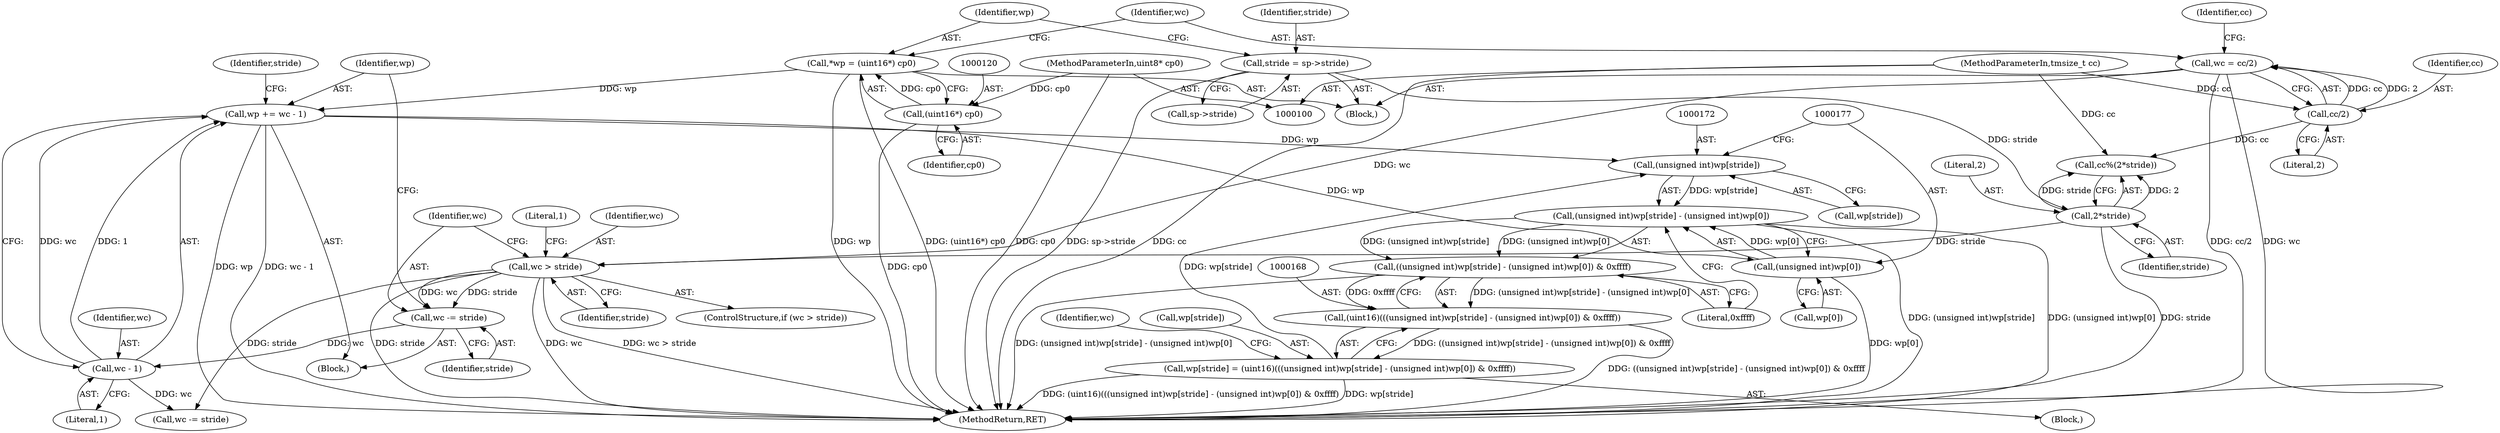 digraph "0_libtiff_3ca657a8793dd011bf869695d72ad31c779c3cc1_8@array" {
"1000171" [label="(Call,(unsigned int)wp[stride])"];
"1000163" [label="(Call,wp[stride] = (uint16)(((unsigned int)wp[stride] - (unsigned int)wp[0]) & 0xffff))"];
"1000167" [label="(Call,(uint16)(((unsigned int)wp[stride] - (unsigned int)wp[0]) & 0xffff))"];
"1000169" [label="(Call,((unsigned int)wp[stride] - (unsigned int)wp[0]) & 0xffff)"];
"1000170" [label="(Call,(unsigned int)wp[stride] - (unsigned int)wp[0])"];
"1000171" [label="(Call,(unsigned int)wp[stride])"];
"1000154" [label="(Call,wp += wc - 1)"];
"1000156" [label="(Call,wc - 1)"];
"1000151" [label="(Call,wc -= stride)"];
"1000147" [label="(Call,wc > stride)"];
"1000123" [label="(Call,wc = cc/2)"];
"1000125" [label="(Call,cc/2)"];
"1000103" [label="(MethodParameterIn,tmsize_t cc)"];
"1000132" [label="(Call,2*stride)"];
"1000111" [label="(Call,stride = sp->stride)"];
"1000117" [label="(Call,*wp = (uint16*) cp0)"];
"1000119" [label="(Call,(uint16*) cp0)"];
"1000102" [label="(MethodParameterIn,uint8* cp0)"];
"1000176" [label="(Call,(unsigned int)wp[0])"];
"1000157" [label="(Identifier,wc)"];
"1000154" [label="(Call,wp += wc - 1)"];
"1000162" [label="(Identifier,stride)"];
"1000117" [label="(Call,*wp = (uint16*) cp0)"];
"1000119" [label="(Call,(uint16*) cp0)"];
"1000183" [label="(Identifier,wc)"];
"1000153" [label="(Identifier,stride)"];
"1000156" [label="(Call,wc - 1)"];
"1000103" [label="(MethodParameterIn,tmsize_t cc)"];
"1000123" [label="(Call,wc = cc/2)"];
"1000163" [label="(Call,wp[stride] = (uint16)(((unsigned int)wp[stride] - (unsigned int)wp[0]) & 0xffff))"];
"1000155" [label="(Identifier,wp)"];
"1000173" [label="(Call,wp[stride])"];
"1000118" [label="(Identifier,wp)"];
"1000170" [label="(Call,(unsigned int)wp[stride] - (unsigned int)wp[0])"];
"1000161" [label="(Block,)"];
"1000176" [label="(Call,(unsigned int)wp[0])"];
"1000150" [label="(Block,)"];
"1000151" [label="(Call,wc -= stride)"];
"1000113" [label="(Call,sp->stride)"];
"1000164" [label="(Call,wp[stride])"];
"1000124" [label="(Identifier,wc)"];
"1000147" [label="(Call,wc > stride)"];
"1000111" [label="(Call,stride = sp->stride)"];
"1000169" [label="(Call,((unsigned int)wp[stride] - (unsigned int)wp[0]) & 0xffff)"];
"1000112" [label="(Identifier,stride)"];
"1000131" [label="(Identifier,cc)"];
"1000133" [label="(Literal,2)"];
"1000134" [label="(Identifier,stride)"];
"1000149" [label="(Identifier,stride)"];
"1000104" [label="(Block,)"];
"1000189" [label="(Literal,1)"];
"1000152" [label="(Identifier,wc)"];
"1000126" [label="(Identifier,cc)"];
"1000102" [label="(MethodParameterIn,uint8* cp0)"];
"1000178" [label="(Call,wp[0])"];
"1000132" [label="(Call,2*stride)"];
"1000158" [label="(Literal,1)"];
"1000125" [label="(Call,cc/2)"];
"1000167" [label="(Call,(uint16)(((unsigned int)wp[stride] - (unsigned int)wp[0]) & 0xffff))"];
"1000127" [label="(Literal,2)"];
"1000148" [label="(Identifier,wc)"];
"1000171" [label="(Call,(unsigned int)wp[stride])"];
"1000146" [label="(ControlStructure,if (wc > stride))"];
"1000130" [label="(Call,cc%(2*stride))"];
"1000181" [label="(Literal,0xffff)"];
"1000121" [label="(Identifier,cp0)"];
"1000182" [label="(Call,wc -= stride)"];
"1000190" [label="(MethodReturn,RET)"];
"1000171" -> "1000170"  [label="AST: "];
"1000171" -> "1000173"  [label="CFG: "];
"1000172" -> "1000171"  [label="AST: "];
"1000173" -> "1000171"  [label="AST: "];
"1000177" -> "1000171"  [label="CFG: "];
"1000171" -> "1000170"  [label="DDG: wp[stride]"];
"1000163" -> "1000171"  [label="DDG: wp[stride]"];
"1000154" -> "1000171"  [label="DDG: wp"];
"1000163" -> "1000161"  [label="AST: "];
"1000163" -> "1000167"  [label="CFG: "];
"1000164" -> "1000163"  [label="AST: "];
"1000167" -> "1000163"  [label="AST: "];
"1000183" -> "1000163"  [label="CFG: "];
"1000163" -> "1000190"  [label="DDG: wp[stride]"];
"1000163" -> "1000190"  [label="DDG: (uint16)(((unsigned int)wp[stride] - (unsigned int)wp[0]) & 0xffff)"];
"1000167" -> "1000163"  [label="DDG: ((unsigned int)wp[stride] - (unsigned int)wp[0]) & 0xffff"];
"1000167" -> "1000169"  [label="CFG: "];
"1000168" -> "1000167"  [label="AST: "];
"1000169" -> "1000167"  [label="AST: "];
"1000167" -> "1000190"  [label="DDG: ((unsigned int)wp[stride] - (unsigned int)wp[0]) & 0xffff"];
"1000169" -> "1000167"  [label="DDG: (unsigned int)wp[stride] - (unsigned int)wp[0]"];
"1000169" -> "1000167"  [label="DDG: 0xffff"];
"1000169" -> "1000181"  [label="CFG: "];
"1000170" -> "1000169"  [label="AST: "];
"1000181" -> "1000169"  [label="AST: "];
"1000169" -> "1000190"  [label="DDG: (unsigned int)wp[stride] - (unsigned int)wp[0]"];
"1000170" -> "1000169"  [label="DDG: (unsigned int)wp[stride]"];
"1000170" -> "1000169"  [label="DDG: (unsigned int)wp[0]"];
"1000170" -> "1000176"  [label="CFG: "];
"1000176" -> "1000170"  [label="AST: "];
"1000181" -> "1000170"  [label="CFG: "];
"1000170" -> "1000190"  [label="DDG: (unsigned int)wp[stride]"];
"1000170" -> "1000190"  [label="DDG: (unsigned int)wp[0]"];
"1000176" -> "1000170"  [label="DDG: wp[0]"];
"1000154" -> "1000150"  [label="AST: "];
"1000154" -> "1000156"  [label="CFG: "];
"1000155" -> "1000154"  [label="AST: "];
"1000156" -> "1000154"  [label="AST: "];
"1000162" -> "1000154"  [label="CFG: "];
"1000154" -> "1000190"  [label="DDG: wp"];
"1000154" -> "1000190"  [label="DDG: wc - 1"];
"1000156" -> "1000154"  [label="DDG: wc"];
"1000156" -> "1000154"  [label="DDG: 1"];
"1000117" -> "1000154"  [label="DDG: wp"];
"1000154" -> "1000176"  [label="DDG: wp"];
"1000156" -> "1000158"  [label="CFG: "];
"1000157" -> "1000156"  [label="AST: "];
"1000158" -> "1000156"  [label="AST: "];
"1000151" -> "1000156"  [label="DDG: wc"];
"1000156" -> "1000182"  [label="DDG: wc"];
"1000151" -> "1000150"  [label="AST: "];
"1000151" -> "1000153"  [label="CFG: "];
"1000152" -> "1000151"  [label="AST: "];
"1000153" -> "1000151"  [label="AST: "];
"1000155" -> "1000151"  [label="CFG: "];
"1000147" -> "1000151"  [label="DDG: stride"];
"1000147" -> "1000151"  [label="DDG: wc"];
"1000147" -> "1000146"  [label="AST: "];
"1000147" -> "1000149"  [label="CFG: "];
"1000148" -> "1000147"  [label="AST: "];
"1000149" -> "1000147"  [label="AST: "];
"1000152" -> "1000147"  [label="CFG: "];
"1000189" -> "1000147"  [label="CFG: "];
"1000147" -> "1000190"  [label="DDG: stride"];
"1000147" -> "1000190"  [label="DDG: wc"];
"1000147" -> "1000190"  [label="DDG: wc > stride"];
"1000123" -> "1000147"  [label="DDG: wc"];
"1000132" -> "1000147"  [label="DDG: stride"];
"1000147" -> "1000182"  [label="DDG: stride"];
"1000123" -> "1000104"  [label="AST: "];
"1000123" -> "1000125"  [label="CFG: "];
"1000124" -> "1000123"  [label="AST: "];
"1000125" -> "1000123"  [label="AST: "];
"1000131" -> "1000123"  [label="CFG: "];
"1000123" -> "1000190"  [label="DDG: cc/2"];
"1000123" -> "1000190"  [label="DDG: wc"];
"1000125" -> "1000123"  [label="DDG: cc"];
"1000125" -> "1000123"  [label="DDG: 2"];
"1000125" -> "1000127"  [label="CFG: "];
"1000126" -> "1000125"  [label="AST: "];
"1000127" -> "1000125"  [label="AST: "];
"1000103" -> "1000125"  [label="DDG: cc"];
"1000125" -> "1000130"  [label="DDG: cc"];
"1000103" -> "1000100"  [label="AST: "];
"1000103" -> "1000190"  [label="DDG: cc"];
"1000103" -> "1000130"  [label="DDG: cc"];
"1000132" -> "1000130"  [label="AST: "];
"1000132" -> "1000134"  [label="CFG: "];
"1000133" -> "1000132"  [label="AST: "];
"1000134" -> "1000132"  [label="AST: "];
"1000130" -> "1000132"  [label="CFG: "];
"1000132" -> "1000190"  [label="DDG: stride"];
"1000132" -> "1000130"  [label="DDG: 2"];
"1000132" -> "1000130"  [label="DDG: stride"];
"1000111" -> "1000132"  [label="DDG: stride"];
"1000111" -> "1000104"  [label="AST: "];
"1000111" -> "1000113"  [label="CFG: "];
"1000112" -> "1000111"  [label="AST: "];
"1000113" -> "1000111"  [label="AST: "];
"1000118" -> "1000111"  [label="CFG: "];
"1000111" -> "1000190"  [label="DDG: sp->stride"];
"1000117" -> "1000104"  [label="AST: "];
"1000117" -> "1000119"  [label="CFG: "];
"1000118" -> "1000117"  [label="AST: "];
"1000119" -> "1000117"  [label="AST: "];
"1000124" -> "1000117"  [label="CFG: "];
"1000117" -> "1000190"  [label="DDG: wp"];
"1000117" -> "1000190"  [label="DDG: (uint16*) cp0"];
"1000119" -> "1000117"  [label="DDG: cp0"];
"1000119" -> "1000121"  [label="CFG: "];
"1000120" -> "1000119"  [label="AST: "];
"1000121" -> "1000119"  [label="AST: "];
"1000119" -> "1000190"  [label="DDG: cp0"];
"1000102" -> "1000119"  [label="DDG: cp0"];
"1000102" -> "1000100"  [label="AST: "];
"1000102" -> "1000190"  [label="DDG: cp0"];
"1000176" -> "1000178"  [label="CFG: "];
"1000177" -> "1000176"  [label="AST: "];
"1000178" -> "1000176"  [label="AST: "];
"1000176" -> "1000190"  [label="DDG: wp[0]"];
}
